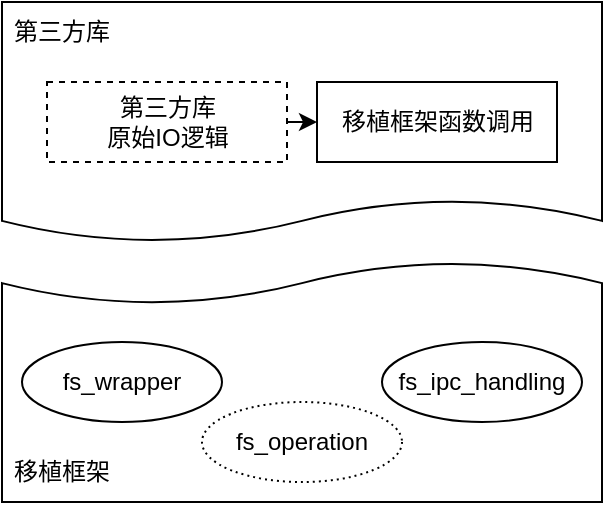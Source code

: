 <mxfile version="20.5.3" type="github">
  <diagram id="OjHsW1VkBC_b1xAoWCQG" name="第 1 页">
    <mxGraphModel dx="981" dy="526" grid="1" gridSize="10" guides="1" tooltips="1" connect="1" arrows="1" fold="1" page="1" pageScale="1" pageWidth="827" pageHeight="1169" math="0" shadow="0">
      <root>
        <mxCell id="0" />
        <mxCell id="1" parent="0" />
        <mxCell id="EpiTRXS7mV49OHjbr8Te-5" value="" style="shape=document;whiteSpace=wrap;html=1;boundedLbl=1;size=0.176;" vertex="1" parent="1">
          <mxGeometry x="360" y="130" width="300" height="120" as="geometry" />
        </mxCell>
        <mxCell id="EpiTRXS7mV49OHjbr8Te-6" style="edgeStyle=orthogonalEdgeStyle;rounded=0;orthogonalLoop=1;jettySize=auto;html=1;exitX=1;exitY=0.5;exitDx=0;exitDy=0;entryX=0;entryY=0.5;entryDx=0;entryDy=0;" edge="1" parent="1" source="EpiTRXS7mV49OHjbr8Te-1" target="EpiTRXS7mV49OHjbr8Te-2">
          <mxGeometry relative="1" as="geometry" />
        </mxCell>
        <mxCell id="EpiTRXS7mV49OHjbr8Te-1" value="第三方库&lt;br&gt;原始IO逻辑" style="rounded=0;whiteSpace=wrap;html=1;dashed=1;" vertex="1" parent="1">
          <mxGeometry x="382.5" y="170" width="120" height="40" as="geometry" />
        </mxCell>
        <mxCell id="EpiTRXS7mV49OHjbr8Te-2" value="移植框架函数调用" style="rounded=0;whiteSpace=wrap;html=1;" vertex="1" parent="1">
          <mxGeometry x="517.5" y="170" width="120" height="40" as="geometry" />
        </mxCell>
        <mxCell id="EpiTRXS7mV49OHjbr8Te-7" value="第三方库" style="text;html=1;strokeColor=none;fillColor=none;align=center;verticalAlign=middle;whiteSpace=wrap;rounded=0;dashed=1;" vertex="1" parent="1">
          <mxGeometry x="360" y="130" width="60" height="30" as="geometry" />
        </mxCell>
        <mxCell id="EpiTRXS7mV49OHjbr8Te-8" value="" style="shape=document;whiteSpace=wrap;html=1;boundedLbl=1;size=0.176;rotation=-180;" vertex="1" parent="1">
          <mxGeometry x="360" y="260" width="300" height="120" as="geometry" />
        </mxCell>
        <mxCell id="EpiTRXS7mV49OHjbr8Te-9" value="移植框架" style="text;html=1;strokeColor=none;fillColor=none;align=center;verticalAlign=middle;whiteSpace=wrap;rounded=0;" vertex="1" parent="1">
          <mxGeometry x="360" y="350" width="60" height="30" as="geometry" />
        </mxCell>
        <mxCell id="EpiTRXS7mV49OHjbr8Te-10" value="fs_wrapper" style="ellipse;whiteSpace=wrap;html=1;" vertex="1" parent="1">
          <mxGeometry x="370" y="300" width="100" height="40" as="geometry" />
        </mxCell>
        <mxCell id="EpiTRXS7mV49OHjbr8Te-11" value="fs_operation" style="ellipse;whiteSpace=wrap;html=1;dashed=1;dashPattern=1 2;" vertex="1" parent="1">
          <mxGeometry x="460" y="330" width="100" height="40" as="geometry" />
        </mxCell>
        <mxCell id="EpiTRXS7mV49OHjbr8Te-12" value="fs_ipc_handling" style="ellipse;whiteSpace=wrap;html=1;" vertex="1" parent="1">
          <mxGeometry x="550" y="300" width="100" height="40" as="geometry" />
        </mxCell>
      </root>
    </mxGraphModel>
  </diagram>
</mxfile>

